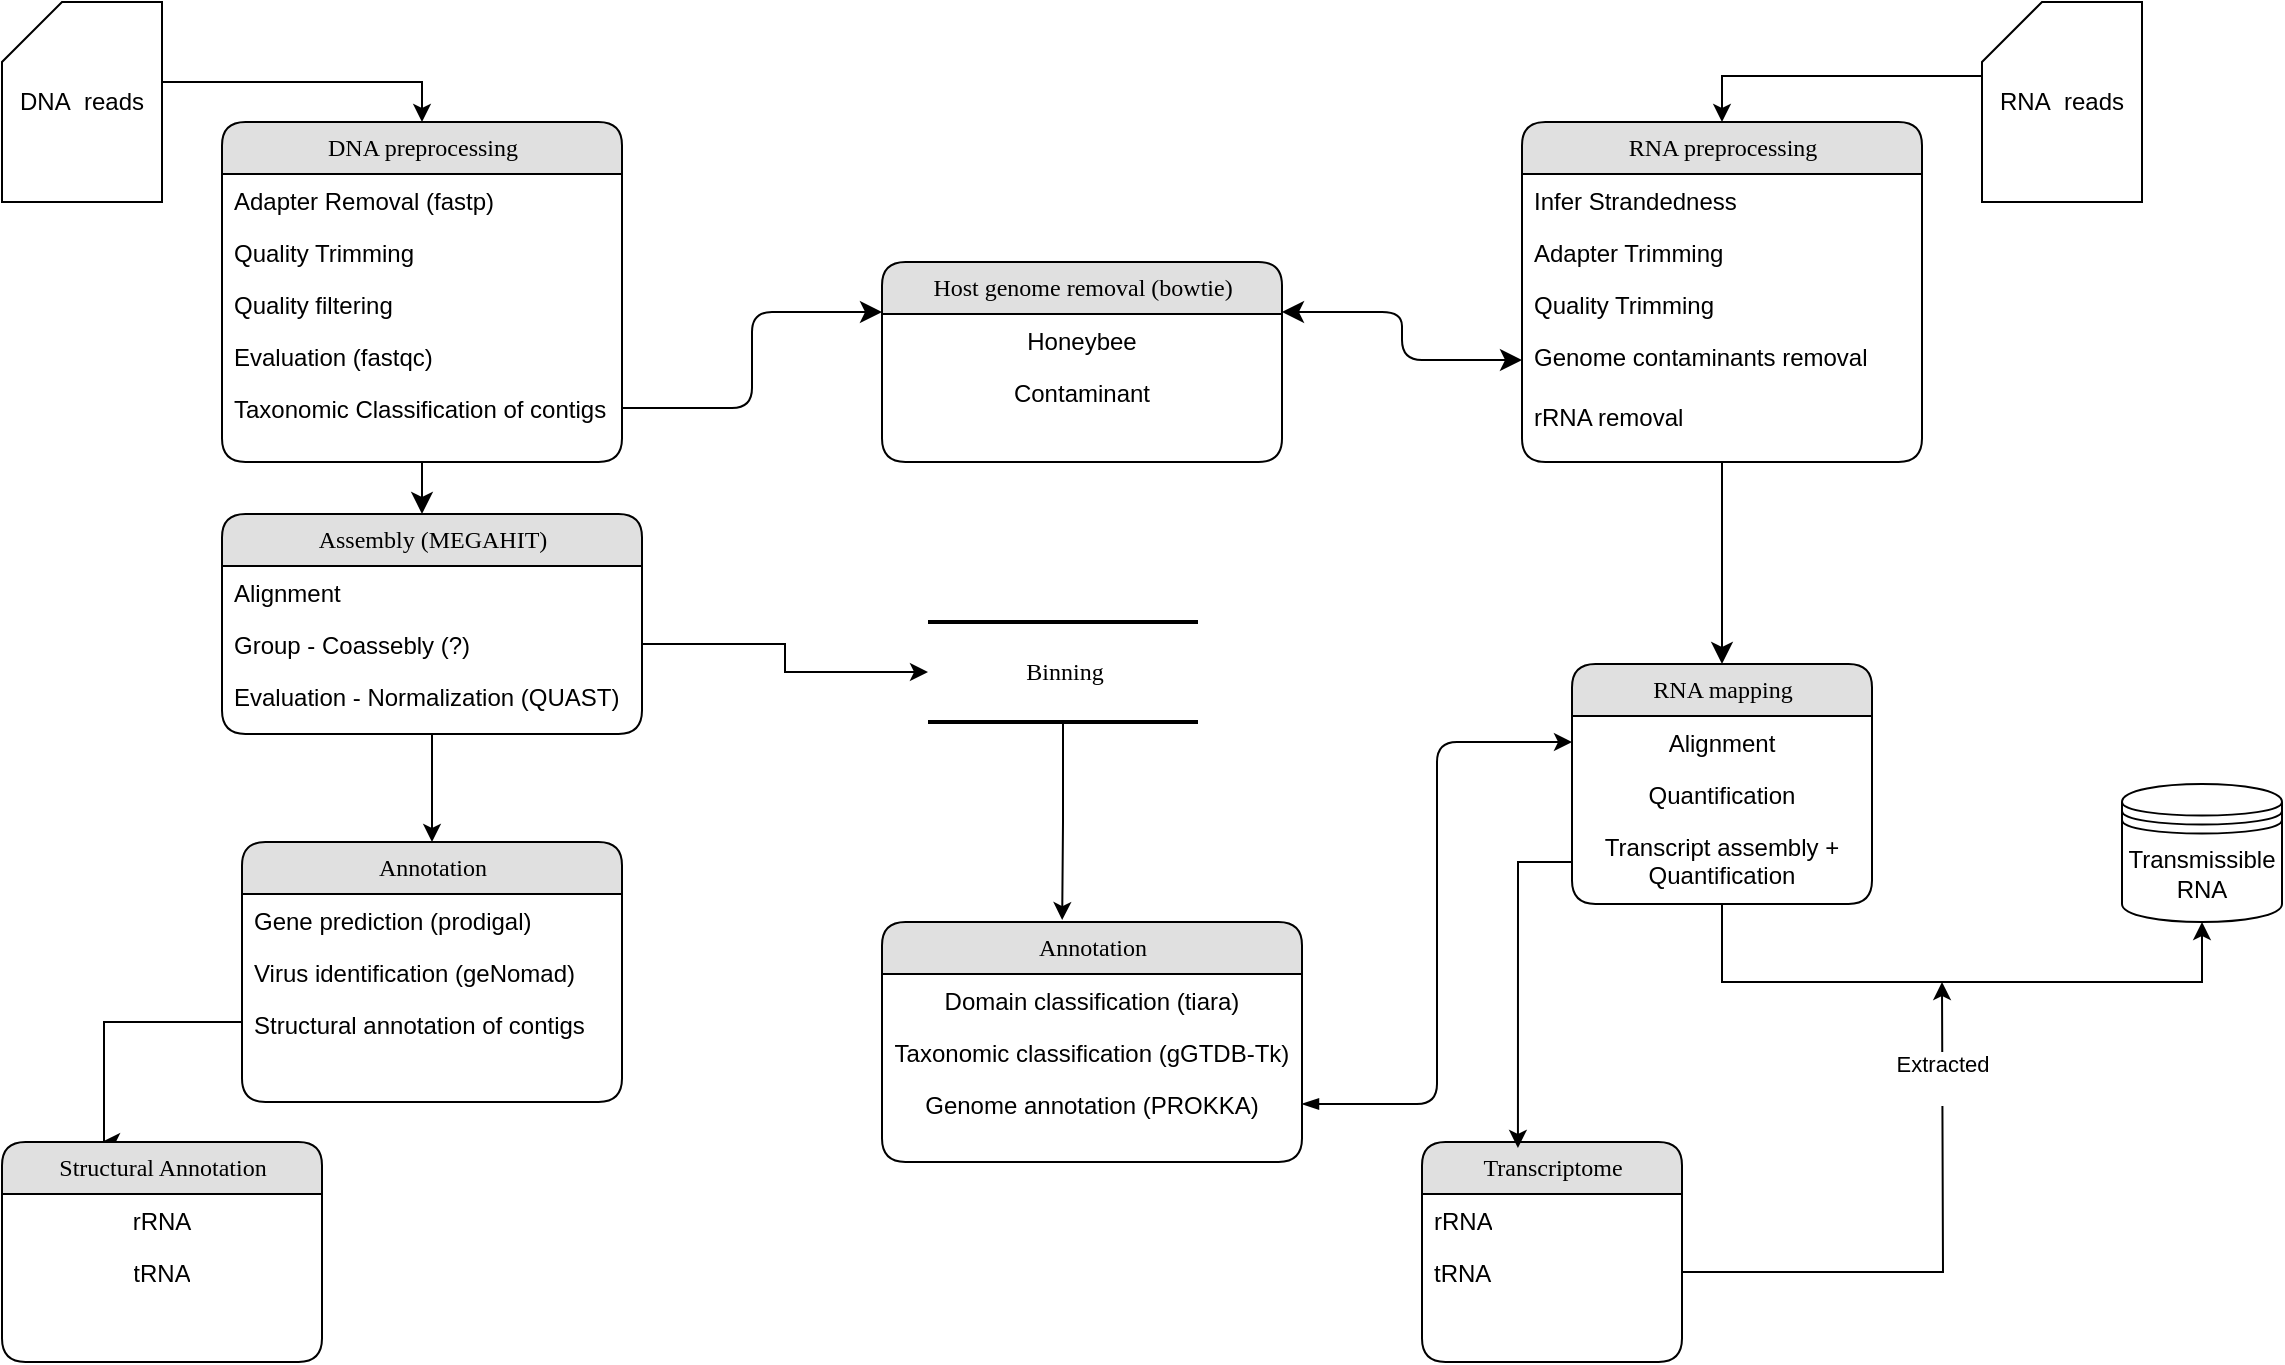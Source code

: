 <mxfile version="24.8.6">
  <diagram name="Page-1" id="b520641d-4fe3-3701-9064-5fc419738815">
    <mxGraphModel dx="1114" dy="539" grid="1" gridSize="10" guides="1" tooltips="1" connect="1" arrows="1" fold="1" page="1" pageScale="1" pageWidth="1169" pageHeight="827" background="none" math="0" shadow="0">
      <root>
        <mxCell id="0" />
        <mxCell id="1" parent="0" />
        <mxCell id="21ea969265ad0168-6" value="DNA preprocessing" style="swimlane;html=1;fontStyle=0;childLayout=stackLayout;horizontal=1;startSize=26;fillColor=#e0e0e0;horizontalStack=0;resizeParent=1;resizeLast=0;collapsible=1;marginBottom=0;swimlaneFillColor=#ffffff;align=center;rounded=1;shadow=0;comic=0;labelBackgroundColor=none;strokeWidth=1;fontFamily=Verdana;fontSize=12" parent="1" vertex="1">
          <mxGeometry x="130" y="70" width="200" height="170" as="geometry" />
        </mxCell>
        <mxCell id="6PhUnKm4TPfKqV3Mqmgi-2" value="Adapter Removal (fastp)" style="text;html=1;strokeColor=none;fillColor=none;spacingLeft=4;spacingRight=4;whiteSpace=wrap;overflow=hidden;rotatable=0;points=[[0,0.5],[1,0.5]];portConstraint=eastwest;" parent="21ea969265ad0168-6" vertex="1">
          <mxGeometry y="26" width="200" height="26" as="geometry" />
        </mxCell>
        <mxCell id="6PhUnKm4TPfKqV3Mqmgi-1" value="Quality Trimming" style="text;html=1;strokeColor=none;fillColor=none;spacingLeft=4;spacingRight=4;whiteSpace=wrap;overflow=hidden;rotatable=0;points=[[0,0.5],[1,0.5]];portConstraint=eastwest;" parent="21ea969265ad0168-6" vertex="1">
          <mxGeometry y="52" width="200" height="26" as="geometry" />
        </mxCell>
        <mxCell id="21ea969265ad0168-7" value="Quality filtering" style="text;html=1;strokeColor=none;fillColor=none;spacingLeft=4;spacingRight=4;whiteSpace=wrap;overflow=hidden;rotatable=0;points=[[0,0.5],[1,0.5]];portConstraint=eastwest;" parent="21ea969265ad0168-6" vertex="1">
          <mxGeometry y="78" width="200" height="26" as="geometry" />
        </mxCell>
        <mxCell id="21ea969265ad0168-8" value="Evaluation (fastqc)" style="text;html=1;strokeColor=none;fillColor=none;spacingLeft=4;spacingRight=4;whiteSpace=wrap;overflow=hidden;rotatable=0;points=[[0,0.5],[1,0.5]];portConstraint=eastwest;" parent="21ea969265ad0168-6" vertex="1">
          <mxGeometry y="104" width="200" height="26" as="geometry" />
        </mxCell>
        <mxCell id="21ea969265ad0168-9" value="Taxonomic Classification of contigs" style="text;html=1;strokeColor=none;fillColor=none;spacingLeft=4;spacingRight=4;whiteSpace=wrap;overflow=hidden;rotatable=0;points=[[0,0.5],[1,0.5]];portConstraint=eastwest;" parent="21ea969265ad0168-6" vertex="1">
          <mxGeometry y="130" width="200" height="26" as="geometry" />
        </mxCell>
        <mxCell id="rCyqSnBFEm6M69R7qKbM-1" style="edgeStyle=orthogonalEdgeStyle;rounded=0;orthogonalLoop=1;jettySize=auto;html=1;entryX=0.5;entryY=0;entryDx=0;entryDy=0;" parent="1" source="21ea969265ad0168-14" target="21ea969265ad0168-18" edge="1">
          <mxGeometry relative="1" as="geometry" />
        </mxCell>
        <mxCell id="21ea969265ad0168-14" value="Assembly (MEGAHIT)" style="swimlane;html=1;fontStyle=0;childLayout=stackLayout;horizontal=1;startSize=26;fillColor=#e0e0e0;horizontalStack=0;resizeParent=1;resizeLast=0;collapsible=1;marginBottom=0;swimlaneFillColor=#ffffff;align=center;rounded=1;shadow=0;comic=0;labelBackgroundColor=none;strokeWidth=1;fontFamily=Verdana;fontSize=12" parent="1" vertex="1">
          <mxGeometry x="130" y="266" width="210" height="110" as="geometry" />
        </mxCell>
        <mxCell id="21ea969265ad0168-15" value="Alignment&lt;span style=&quot;white-space: pre;&quot;&gt;&#x9;&lt;/span&gt;" style="text;html=1;strokeColor=none;fillColor=none;spacingLeft=4;spacingRight=4;whiteSpace=wrap;overflow=hidden;rotatable=0;points=[[0,0.5],[1,0.5]];portConstraint=eastwest;" parent="21ea969265ad0168-14" vertex="1">
          <mxGeometry y="26" width="210" height="26" as="geometry" />
        </mxCell>
        <mxCell id="21ea969265ad0168-16" value="Group - Coassebly (?)" style="text;html=1;strokeColor=none;fillColor=none;spacingLeft=4;spacingRight=4;whiteSpace=wrap;overflow=hidden;rotatable=0;points=[[0,0.5],[1,0.5]];portConstraint=eastwest;" parent="21ea969265ad0168-14" vertex="1">
          <mxGeometry y="52" width="210" height="26" as="geometry" />
        </mxCell>
        <mxCell id="21ea969265ad0168-17" value="Evaluation - Normalization (QUAST)" style="text;html=1;strokeColor=none;fillColor=none;spacingLeft=4;spacingRight=4;whiteSpace=wrap;overflow=hidden;rotatable=0;points=[[0,0.5],[1,0.5]];portConstraint=eastwest;" parent="21ea969265ad0168-14" vertex="1">
          <mxGeometry y="78" width="210" height="26" as="geometry" />
        </mxCell>
        <mxCell id="21ea969265ad0168-18" value="Annotation" style="swimlane;html=1;fontStyle=0;childLayout=stackLayout;horizontal=1;startSize=26;fillColor=#e0e0e0;horizontalStack=0;resizeParent=1;resizeLast=0;collapsible=1;marginBottom=0;swimlaneFillColor=#ffffff;align=center;rounded=1;shadow=0;comic=0;labelBackgroundColor=none;strokeWidth=1;fontFamily=Verdana;fontSize=12" parent="1" vertex="1">
          <mxGeometry x="140" y="430" width="190" height="130" as="geometry" />
        </mxCell>
        <mxCell id="rCyqSnBFEm6M69R7qKbM-9" style="edgeStyle=orthogonalEdgeStyle;rounded=0;orthogonalLoop=1;jettySize=auto;html=1;exitX=0;exitY=0.5;exitDx=0;exitDy=0;" parent="21ea969265ad0168-18" source="21ea969265ad0168-19" edge="1">
          <mxGeometry relative="1" as="geometry">
            <mxPoint x="-70" y="150" as="targetPoint" />
            <Array as="points">
              <mxPoint y="90" />
              <mxPoint x="-69" y="90" />
            </Array>
          </mxGeometry>
        </mxCell>
        <mxCell id="21ea969265ad0168-19" value="Gene prediction (prodigal)" style="text;html=1;strokeColor=none;fillColor=none;spacingLeft=4;spacingRight=4;whiteSpace=wrap;overflow=hidden;rotatable=0;points=[[0,0.5],[1,0.5]];portConstraint=eastwest;" parent="21ea969265ad0168-18" vertex="1">
          <mxGeometry y="26" width="190" height="26" as="geometry" />
        </mxCell>
        <mxCell id="21ea969265ad0168-20" value="Virus identification (geNomad)" style="text;html=1;strokeColor=none;fillColor=none;spacingLeft=4;spacingRight=4;whiteSpace=wrap;overflow=hidden;rotatable=0;points=[[0,0.5],[1,0.5]];portConstraint=eastwest;" parent="21ea969265ad0168-18" vertex="1">
          <mxGeometry y="52" width="190" height="26" as="geometry" />
        </mxCell>
        <mxCell id="21ea969265ad0168-51" value="Structural annotation of contigs" style="text;html=1;strokeColor=none;fillColor=none;spacingLeft=4;spacingRight=4;whiteSpace=wrap;overflow=hidden;rotatable=0;points=[[0,0.5],[1,0.5]];portConstraint=eastwest;" parent="21ea969265ad0168-18" vertex="1">
          <mxGeometry y="78" width="190" height="32" as="geometry" />
        </mxCell>
        <mxCell id="21ea969265ad0168-22" value="Host genome removal (bowtie)" style="swimlane;html=1;fontStyle=0;childLayout=stackLayout;horizontal=1;startSize=26;fillColor=#e0e0e0;horizontalStack=0;resizeParent=1;resizeLast=0;collapsible=1;marginBottom=0;swimlaneFillColor=#ffffff;align=center;rounded=1;shadow=0;comic=0;labelBackgroundColor=none;strokeWidth=1;fontFamily=Verdana;fontSize=12" parent="1" vertex="1">
          <mxGeometry x="460" y="140" width="200" height="100" as="geometry" />
        </mxCell>
        <mxCell id="21ea969265ad0168-23" value="Honeybee" style="text;html=1;strokeColor=none;fillColor=none;spacingLeft=4;spacingRight=4;whiteSpace=wrap;overflow=hidden;rotatable=0;points=[[0,0.5],[1,0.5]];portConstraint=eastwest;align=center;" parent="21ea969265ad0168-22" vertex="1">
          <mxGeometry y="26" width="200" height="26" as="geometry" />
        </mxCell>
        <mxCell id="21ea969265ad0168-24" value="Contaminant" style="text;html=1;strokeColor=none;fillColor=none;spacingLeft=4;spacingRight=4;whiteSpace=wrap;overflow=hidden;rotatable=0;points=[[0,0.5],[1,0.5]];portConstraint=eastwest;align=center;" parent="21ea969265ad0168-22" vertex="1">
          <mxGeometry y="52" width="200" height="26" as="geometry" />
        </mxCell>
        <mxCell id="21ea969265ad0168-26" value="Annotation" style="swimlane;html=1;fontStyle=0;childLayout=stackLayout;horizontal=1;startSize=26;fillColor=#e0e0e0;horizontalStack=0;resizeParent=1;resizeLast=0;collapsible=1;marginBottom=0;swimlaneFillColor=#ffffff;align=center;rounded=1;shadow=0;comic=0;labelBackgroundColor=none;strokeWidth=1;fontFamily=Verdana;fontSize=12" parent="1" vertex="1">
          <mxGeometry x="460" y="470" width="210" height="120" as="geometry" />
        </mxCell>
        <mxCell id="21ea969265ad0168-27" value="Domain classification (tiara)" style="text;html=1;strokeColor=none;fillColor=none;spacingLeft=4;spacingRight=4;whiteSpace=wrap;overflow=hidden;rotatable=0;points=[[0,0.5],[1,0.5]];portConstraint=eastwest;align=center;" parent="21ea969265ad0168-26" vertex="1">
          <mxGeometry y="26" width="210" height="26" as="geometry" />
        </mxCell>
        <mxCell id="21ea969265ad0168-28" value="Taxonomic classification (gGTDB-Tk)" style="text;html=1;strokeColor=none;fillColor=none;spacingLeft=4;spacingRight=4;whiteSpace=wrap;overflow=hidden;rotatable=0;points=[[0,0.5],[1,0.5]];portConstraint=eastwest;align=center;" parent="21ea969265ad0168-26" vertex="1">
          <mxGeometry y="52" width="210" height="26" as="geometry" />
        </mxCell>
        <mxCell id="21ea969265ad0168-29" value="Genome annotation (PROKKA)" style="text;html=1;strokeColor=none;fillColor=none;spacingLeft=4;spacingRight=4;whiteSpace=wrap;overflow=hidden;rotatable=0;points=[[0,0.5],[1,0.5]];portConstraint=eastwest;align=center;" parent="21ea969265ad0168-26" vertex="1">
          <mxGeometry y="78" width="210" height="26" as="geometry" />
        </mxCell>
        <mxCell id="21ea969265ad0168-30" value="Binning" style="html=1;rounded=0;shadow=0;comic=0;labelBackgroundColor=none;strokeWidth=2;fontFamily=Verdana;fontSize=12;align=center;shape=mxgraph.ios7ui.horLines;" parent="1" vertex="1">
          <mxGeometry x="483" y="320" width="135" height="50" as="geometry" />
        </mxCell>
        <mxCell id="21ea969265ad0168-36" style="edgeStyle=orthogonalEdgeStyle;html=1;labelBackgroundColor=none;startFill=0;startSize=8;endFill=1;endSize=8;fontFamily=Verdana;fontSize=12;" parent="1" source="21ea969265ad0168-6" target="21ea969265ad0168-14" edge="1">
          <mxGeometry relative="1" as="geometry">
            <Array as="points">
              <mxPoint x="240" y="240" />
              <mxPoint x="240" y="240" />
            </Array>
          </mxGeometry>
        </mxCell>
        <mxCell id="21ea969265ad0168-38" style="edgeStyle=orthogonalEdgeStyle;html=1;labelBackgroundColor=none;startFill=1;startSize=8;endFill=1;endSize=8;fontFamily=Verdana;fontSize=12;exitX=0;exitY=0.5;exitDx=0;exitDy=0;startArrow=classic;entryX=1;entryY=0.25;entryDx=0;entryDy=0;" parent="1" source="jt7ykS_aWVsNhZBT41tZ-5" target="21ea969265ad0168-22" edge="1">
          <mxGeometry relative="1" as="geometry">
            <mxPoint x="690" y="180" as="sourcePoint" />
          </mxGeometry>
        </mxCell>
        <mxCell id="21ea969265ad0168-41" style="edgeStyle=orthogonalEdgeStyle;html=1;exitX=1;exitY=0.5;entryX=0;entryY=0.25;labelBackgroundColor=none;startFill=0;startSize=8;endFill=1;endSize=8;fontFamily=Verdana;fontSize=12;entryDx=0;entryDy=0;" parent="1" source="21ea969265ad0168-9" target="21ea969265ad0168-22" edge="1">
          <mxGeometry relative="1" as="geometry" />
        </mxCell>
        <mxCell id="21ea969265ad0168-44" style="edgeStyle=orthogonalEdgeStyle;html=1;labelBackgroundColor=none;startFill=1;endFill=1;fontFamily=Verdana;fontSize=12;entryX=0;entryY=0.5;entryDx=0;entryDy=0;startArrow=blockThin;" parent="1" source="21ea969265ad0168-29" target="rCyqSnBFEm6M69R7qKbM-5" edge="1">
          <mxGeometry relative="1" as="geometry">
            <mxPoint x="880" y="530" as="targetPoint" />
            <mxPoint x="720" y="590" as="sourcePoint" />
          </mxGeometry>
        </mxCell>
        <mxCell id="21ea969265ad0168-49" style="edgeStyle=orthogonalEdgeStyle;html=1;exitX=0.5;exitY=1;labelBackgroundColor=none;startFill=0;startSize=8;endFill=1;endSize=8;fontFamily=Verdana;fontSize=12;exitDx=0;exitDy=0;entryX=0.5;entryY=0;entryDx=0;entryDy=0;" parent="1" source="jt7ykS_aWVsNhZBT41tZ-1" target="rCyqSnBFEm6M69R7qKbM-4" edge="1">
          <mxGeometry relative="1" as="geometry">
            <mxPoint x="970" y="310" as="targetPoint" />
            <Array as="points" />
            <mxPoint x="810" y="310" as="sourcePoint" />
          </mxGeometry>
        </mxCell>
        <mxCell id="6PhUnKm4TPfKqV3Mqmgi-7" style="edgeStyle=orthogonalEdgeStyle;rounded=0;orthogonalLoop=1;jettySize=auto;html=1;entryX=0.5;entryY=0;entryDx=0;entryDy=0;" parent="1" source="6PhUnKm4TPfKqV3Mqmgi-5" target="21ea969265ad0168-6" edge="1">
          <mxGeometry relative="1" as="geometry">
            <Array as="points">
              <mxPoint x="230" y="50" />
            </Array>
          </mxGeometry>
        </mxCell>
        <mxCell id="6PhUnKm4TPfKqV3Mqmgi-5" value="DNA&amp;nbsp; reads" style="shape=card;whiteSpace=wrap;html=1;" parent="1" vertex="1">
          <mxGeometry x="20" y="10" width="80" height="100" as="geometry" />
        </mxCell>
        <mxCell id="jt7ykS_aWVsNhZBT41tZ-22" value="" style="edgeStyle=orthogonalEdgeStyle;rounded=0;orthogonalLoop=1;jettySize=auto;html=1;entryX=0.5;entryY=1;entryDx=0;entryDy=0;" parent="1" source="rCyqSnBFEm6M69R7qKbM-4" target="jt7ykS_aWVsNhZBT41tZ-28" edge="1">
          <mxGeometry relative="1" as="geometry">
            <mxPoint x="1110" y="461" as="targetPoint" />
            <Array as="points">
              <mxPoint x="880" y="500" />
              <mxPoint x="1120" y="500" />
            </Array>
          </mxGeometry>
        </mxCell>
        <mxCell id="rCyqSnBFEm6M69R7qKbM-4" value="RNA mapping" style="swimlane;html=1;fontStyle=0;childLayout=stackLayout;horizontal=1;startSize=26;fillColor=#e0e0e0;horizontalStack=0;resizeParent=1;resizeLast=0;collapsible=1;marginBottom=0;swimlaneFillColor=#ffffff;align=center;rounded=1;shadow=0;comic=0;labelBackgroundColor=none;strokeWidth=1;fontFamily=Verdana;fontSize=12" parent="1" vertex="1">
          <mxGeometry x="805" y="341" width="150" height="120" as="geometry" />
        </mxCell>
        <mxCell id="rCyqSnBFEm6M69R7qKbM-5" value="Alignment" style="text;html=1;strokeColor=none;fillColor=none;spacingLeft=4;spacingRight=4;whiteSpace=wrap;overflow=hidden;rotatable=0;points=[[0,0.5],[1,0.5]];portConstraint=eastwest;align=center;" parent="rCyqSnBFEm6M69R7qKbM-4" vertex="1">
          <mxGeometry y="26" width="150" height="26" as="geometry" />
        </mxCell>
        <mxCell id="rCyqSnBFEm6M69R7qKbM-6" value="Quantification" style="text;html=1;strokeColor=none;fillColor=none;spacingLeft=4;spacingRight=4;whiteSpace=wrap;overflow=hidden;rotatable=0;points=[[0,0.5],[1,0.5]];portConstraint=eastwest;align=center;" parent="rCyqSnBFEm6M69R7qKbM-4" vertex="1">
          <mxGeometry y="52" width="150" height="26" as="geometry" />
        </mxCell>
        <mxCell id="rCyqSnBFEm6M69R7qKbM-7" value="Transcript assembly + Quantification" style="text;html=1;strokeColor=none;fillColor=none;spacingLeft=4;spacingRight=4;whiteSpace=wrap;overflow=hidden;rotatable=0;points=[[0,0.5],[1,0.5]];portConstraint=eastwest;align=center;" parent="rCyqSnBFEm6M69R7qKbM-4" vertex="1">
          <mxGeometry y="78" width="150" height="42" as="geometry" />
        </mxCell>
        <mxCell id="rCyqSnBFEm6M69R7qKbM-10" value="Structural Annotation" style="swimlane;html=1;fontStyle=0;childLayout=stackLayout;horizontal=1;startSize=26;fillColor=#e0e0e0;horizontalStack=0;resizeParent=1;resizeLast=0;collapsible=1;marginBottom=0;swimlaneFillColor=#ffffff;align=center;rounded=1;shadow=0;comic=0;labelBackgroundColor=none;strokeWidth=1;fontFamily=Verdana;fontSize=12" parent="1" vertex="1">
          <mxGeometry x="20" y="580" width="160" height="110" as="geometry" />
        </mxCell>
        <mxCell id="rCyqSnBFEm6M69R7qKbM-11" value="rRNA" style="text;html=1;strokeColor=none;fillColor=none;spacingLeft=4;spacingRight=4;whiteSpace=wrap;overflow=hidden;rotatable=0;points=[[0,0.5],[1,0.5]];portConstraint=eastwest;align=center;" parent="rCyqSnBFEm6M69R7qKbM-10" vertex="1">
          <mxGeometry y="26" width="160" height="26" as="geometry" />
        </mxCell>
        <mxCell id="rCyqSnBFEm6M69R7qKbM-12" value="tRNA" style="text;html=1;strokeColor=none;fillColor=none;spacingLeft=4;spacingRight=4;whiteSpace=wrap;overflow=hidden;rotatable=0;points=[[0,0.5],[1,0.5]];portConstraint=eastwest;align=center;" parent="rCyqSnBFEm6M69R7qKbM-10" vertex="1">
          <mxGeometry y="52" width="160" height="26" as="geometry" />
        </mxCell>
        <mxCell id="jt7ykS_aWVsNhZBT41tZ-1" value="RNA preprocessing" style="swimlane;html=1;fontStyle=0;childLayout=stackLayout;horizontal=1;startSize=26;fillColor=#e0e0e0;horizontalStack=0;resizeParent=1;resizeLast=0;collapsible=1;marginBottom=0;swimlaneFillColor=#ffffff;align=center;rounded=1;shadow=0;comic=0;labelBackgroundColor=none;strokeWidth=1;fontFamily=Verdana;fontSize=12" parent="1" vertex="1">
          <mxGeometry x="780" y="70" width="200" height="170" as="geometry" />
        </mxCell>
        <mxCell id="jt7ykS_aWVsNhZBT41tZ-2" value="Infer Strandedness" style="text;html=1;strokeColor=none;fillColor=none;spacingLeft=4;spacingRight=4;whiteSpace=wrap;overflow=hidden;rotatable=0;points=[[0,0.5],[1,0.5]];portConstraint=eastwest;" parent="jt7ykS_aWVsNhZBT41tZ-1" vertex="1">
          <mxGeometry y="26" width="200" height="26" as="geometry" />
        </mxCell>
        <mxCell id="jt7ykS_aWVsNhZBT41tZ-3" value="Adapter Trimming" style="text;html=1;strokeColor=none;fillColor=none;spacingLeft=4;spacingRight=4;whiteSpace=wrap;overflow=hidden;rotatable=0;points=[[0,0.5],[1,0.5]];portConstraint=eastwest;" parent="jt7ykS_aWVsNhZBT41tZ-1" vertex="1">
          <mxGeometry y="52" width="200" height="26" as="geometry" />
        </mxCell>
        <mxCell id="jt7ykS_aWVsNhZBT41tZ-4" value="Quality Trimming" style="text;html=1;strokeColor=none;fillColor=none;spacingLeft=4;spacingRight=4;whiteSpace=wrap;overflow=hidden;rotatable=0;points=[[0,0.5],[1,0.5]];portConstraint=eastwest;" parent="jt7ykS_aWVsNhZBT41tZ-1" vertex="1">
          <mxGeometry y="78" width="200" height="26" as="geometry" />
        </mxCell>
        <mxCell id="jt7ykS_aWVsNhZBT41tZ-5" value="Genome contaminants removal" style="text;html=1;strokeColor=none;fillColor=none;spacingLeft=4;spacingRight=4;whiteSpace=wrap;overflow=hidden;rotatable=1;points=[[0,0.5],[1,0.5]];portConstraint=eastwest;movable=1;resizable=1;deletable=1;editable=1;locked=0;connectable=1;" parent="jt7ykS_aWVsNhZBT41tZ-1" vertex="1">
          <mxGeometry y="104" width="200" height="30" as="geometry" />
        </mxCell>
        <mxCell id="jt7ykS_aWVsNhZBT41tZ-11" value="rRNA removal" style="text;html=1;strokeColor=none;fillColor=none;spacingLeft=4;spacingRight=4;whiteSpace=wrap;overflow=hidden;rotatable=0;points=[[0,0.5],[1,0.5]];portConstraint=eastwest;" parent="jt7ykS_aWVsNhZBT41tZ-1" vertex="1">
          <mxGeometry y="134" width="200" height="26" as="geometry" />
        </mxCell>
        <mxCell id="jt7ykS_aWVsNhZBT41tZ-9" style="edgeStyle=orthogonalEdgeStyle;rounded=0;orthogonalLoop=1;jettySize=auto;html=1;entryX=0.5;entryY=0;entryDx=0;entryDy=0;exitX=0.025;exitY=0.37;exitDx=0;exitDy=0;exitPerimeter=0;" parent="1" source="jt7ykS_aWVsNhZBT41tZ-7" target="jt7ykS_aWVsNhZBT41tZ-1" edge="1">
          <mxGeometry relative="1" as="geometry" />
        </mxCell>
        <mxCell id="jt7ykS_aWVsNhZBT41tZ-7" value="RNA&amp;nbsp; reads" style="shape=card;whiteSpace=wrap;html=1;" parent="1" vertex="1">
          <mxGeometry x="1010" y="10" width="80" height="100" as="geometry" />
        </mxCell>
        <mxCell id="jt7ykS_aWVsNhZBT41tZ-13" value="Transcriptome" style="swimlane;html=1;fontStyle=0;childLayout=stackLayout;horizontal=1;startSize=26;fillColor=#e0e0e0;horizontalStack=0;resizeParent=1;resizeLast=0;collapsible=1;marginBottom=0;swimlaneFillColor=#ffffff;align=center;rounded=1;shadow=0;comic=0;labelBackgroundColor=none;strokeWidth=1;fontFamily=Verdana;fontSize=12" parent="1" vertex="1">
          <mxGeometry x="730" y="580" width="130" height="110" as="geometry" />
        </mxCell>
        <mxCell id="jt7ykS_aWVsNhZBT41tZ-14" value="rRNA" style="text;html=1;strokeColor=none;fillColor=none;spacingLeft=4;spacingRight=4;whiteSpace=wrap;overflow=hidden;rotatable=0;points=[[0,0.5],[1,0.5]];portConstraint=eastwest;" parent="jt7ykS_aWVsNhZBT41tZ-13" vertex="1">
          <mxGeometry y="26" width="130" height="26" as="geometry" />
        </mxCell>
        <mxCell id="jt7ykS_aWVsNhZBT41tZ-23" style="edgeStyle=orthogonalEdgeStyle;rounded=0;orthogonalLoop=1;jettySize=auto;html=1;" parent="jt7ykS_aWVsNhZBT41tZ-13" source="jt7ykS_aWVsNhZBT41tZ-15" edge="1">
          <mxGeometry relative="1" as="geometry">
            <mxPoint x="260" y="-80" as="targetPoint" />
          </mxGeometry>
        </mxCell>
        <mxCell id="jt7ykS_aWVsNhZBT41tZ-26" value="&lt;div&gt;Extracted&lt;/div&gt;&lt;div&gt;&lt;br&gt;&lt;/div&gt;" style="edgeLabel;html=1;align=center;verticalAlign=middle;resizable=0;points=[];" parent="jt7ykS_aWVsNhZBT41tZ-23" vertex="1" connectable="0">
          <mxGeometry x="0.956" relative="1" as="geometry">
            <mxPoint y="42" as="offset" />
          </mxGeometry>
        </mxCell>
        <mxCell id="jt7ykS_aWVsNhZBT41tZ-15" value="tRNA" style="text;html=1;strokeColor=none;fillColor=none;spacingLeft=4;spacingRight=4;whiteSpace=wrap;overflow=hidden;rotatable=0;points=[[0,0.5],[1,0.5]];portConstraint=eastwest;" parent="jt7ykS_aWVsNhZBT41tZ-13" vertex="1">
          <mxGeometry y="52" width="130" height="26" as="geometry" />
        </mxCell>
        <mxCell id="jt7ykS_aWVsNhZBT41tZ-17" style="edgeStyle=orthogonalEdgeStyle;rounded=0;orthogonalLoop=1;jettySize=auto;html=1;exitX=0;exitY=0.5;exitDx=0;exitDy=0;entryX=0.369;entryY=0.027;entryDx=0;entryDy=0;entryPerimeter=0;" parent="1" source="rCyqSnBFEm6M69R7qKbM-7" target="jt7ykS_aWVsNhZBT41tZ-13" edge="1">
          <mxGeometry relative="1" as="geometry">
            <mxPoint x="790" y="560" as="targetPoint" />
            <Array as="points">
              <mxPoint x="778" y="440" />
            </Array>
          </mxGeometry>
        </mxCell>
        <mxCell id="jt7ykS_aWVsNhZBT41tZ-28" value="&lt;div&gt;Transmissible&lt;/div&gt;&lt;div&gt;RNA&lt;br&gt;&lt;/div&gt;" style="shape=datastore;whiteSpace=wrap;html=1;" parent="1" vertex="1">
          <mxGeometry x="1080" y="401" width="80" height="69" as="geometry" />
        </mxCell>
        <mxCell id="ua3nPqiuhwbEZHvx7SDI-3" style="edgeStyle=orthogonalEdgeStyle;rounded=0;orthogonalLoop=1;jettySize=auto;html=1;" edge="1" parent="1" source="21ea969265ad0168-16" target="21ea969265ad0168-30">
          <mxGeometry relative="1" as="geometry" />
        </mxCell>
        <mxCell id="ua3nPqiuhwbEZHvx7SDI-4" style="edgeStyle=orthogonalEdgeStyle;rounded=0;orthogonalLoop=1;jettySize=auto;html=1;entryX=0.429;entryY=-0.008;entryDx=0;entryDy=0;entryPerimeter=0;" edge="1" parent="1" source="21ea969265ad0168-30" target="21ea969265ad0168-26">
          <mxGeometry relative="1" as="geometry" />
        </mxCell>
      </root>
    </mxGraphModel>
  </diagram>
</mxfile>
